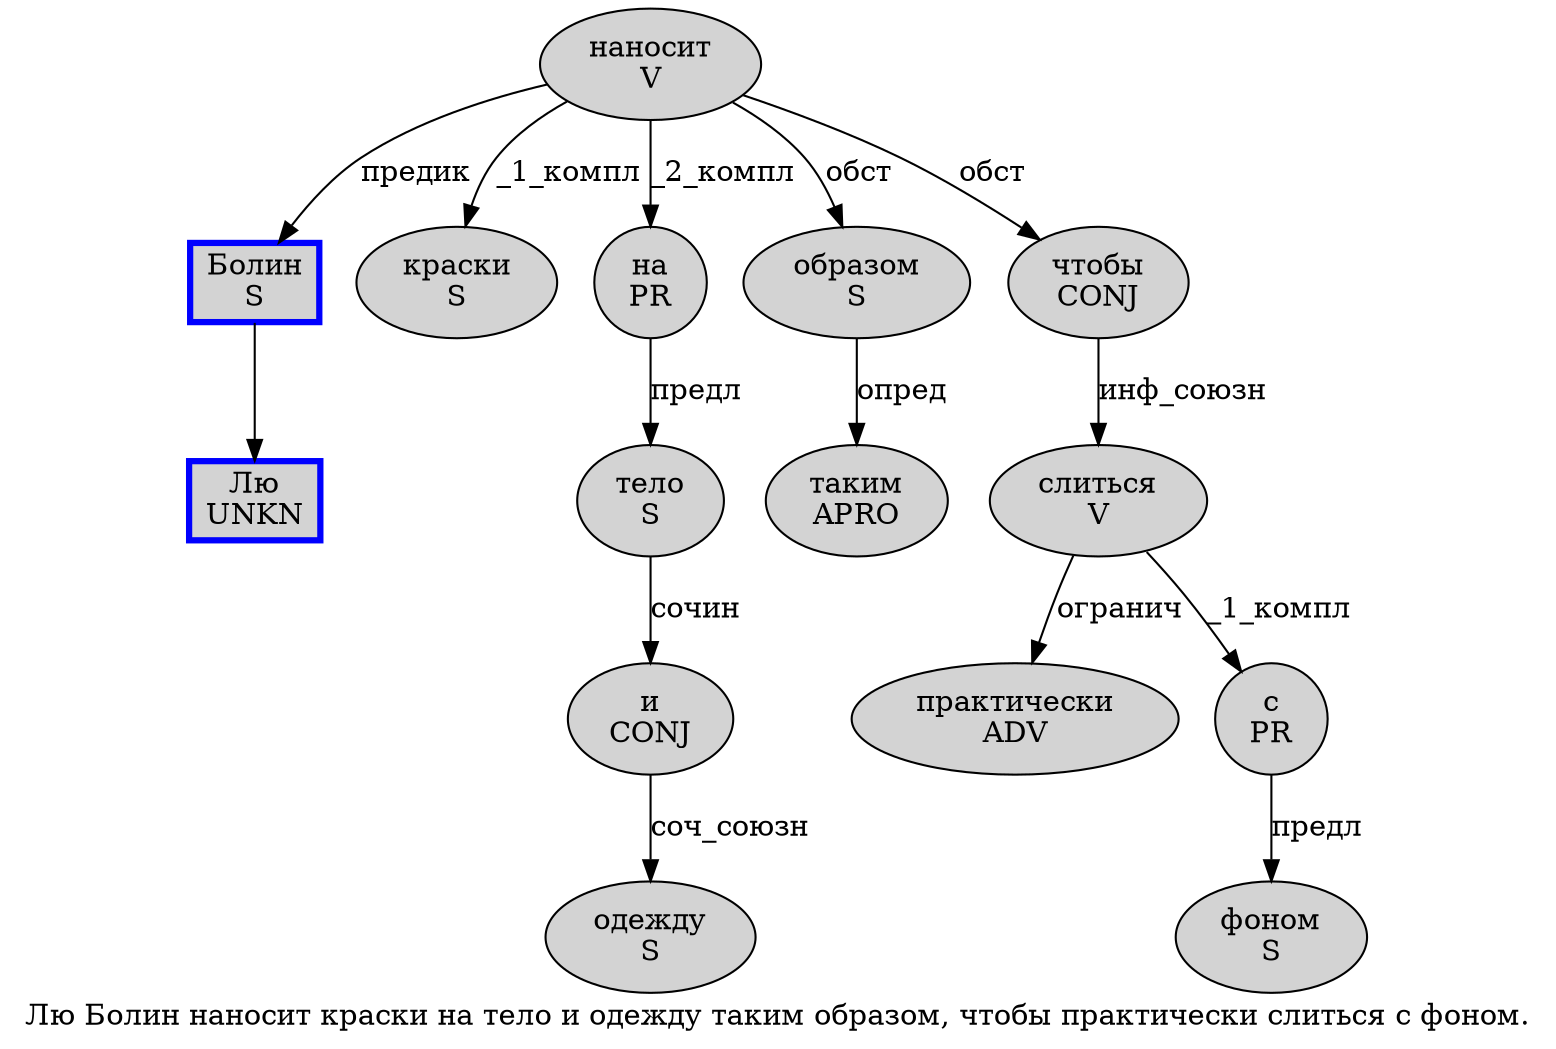 digraph SENTENCE_89 {
	graph [label="Лю Болин наносит краски на тело и одежду таким образом, чтобы практически слиться с фоном."]
	node [style=filled]
		0 [label="Лю
UNKN" color=blue fillcolor=lightgray penwidth=3 shape=box]
		1 [label="Болин
S" color=blue fillcolor=lightgray penwidth=3 shape=box]
		2 [label="наносит
V" color="" fillcolor=lightgray penwidth=1 shape=ellipse]
		3 [label="краски
S" color="" fillcolor=lightgray penwidth=1 shape=ellipse]
		4 [label="на
PR" color="" fillcolor=lightgray penwidth=1 shape=ellipse]
		5 [label="тело
S" color="" fillcolor=lightgray penwidth=1 shape=ellipse]
		6 [label="и
CONJ" color="" fillcolor=lightgray penwidth=1 shape=ellipse]
		7 [label="одежду
S" color="" fillcolor=lightgray penwidth=1 shape=ellipse]
		8 [label="таким
APRO" color="" fillcolor=lightgray penwidth=1 shape=ellipse]
		9 [label="образом
S" color="" fillcolor=lightgray penwidth=1 shape=ellipse]
		11 [label="чтобы
CONJ" color="" fillcolor=lightgray penwidth=1 shape=ellipse]
		12 [label="практически
ADV" color="" fillcolor=lightgray penwidth=1 shape=ellipse]
		13 [label="слиться
V" color="" fillcolor=lightgray penwidth=1 shape=ellipse]
		14 [label="с
PR" color="" fillcolor=lightgray penwidth=1 shape=ellipse]
		15 [label="фоном
S" color="" fillcolor=lightgray penwidth=1 shape=ellipse]
			14 -> 15 [label="предл"]
			1 -> 0
			9 -> 8 [label="опред"]
			6 -> 7 [label="соч_союзн"]
			2 -> 1 [label="предик"]
			2 -> 3 [label="_1_компл"]
			2 -> 4 [label="_2_компл"]
			2 -> 9 [label="обст"]
			2 -> 11 [label="обст"]
			5 -> 6 [label="сочин"]
			4 -> 5 [label="предл"]
			11 -> 13 [label="инф_союзн"]
			13 -> 12 [label="огранич"]
			13 -> 14 [label="_1_компл"]
}